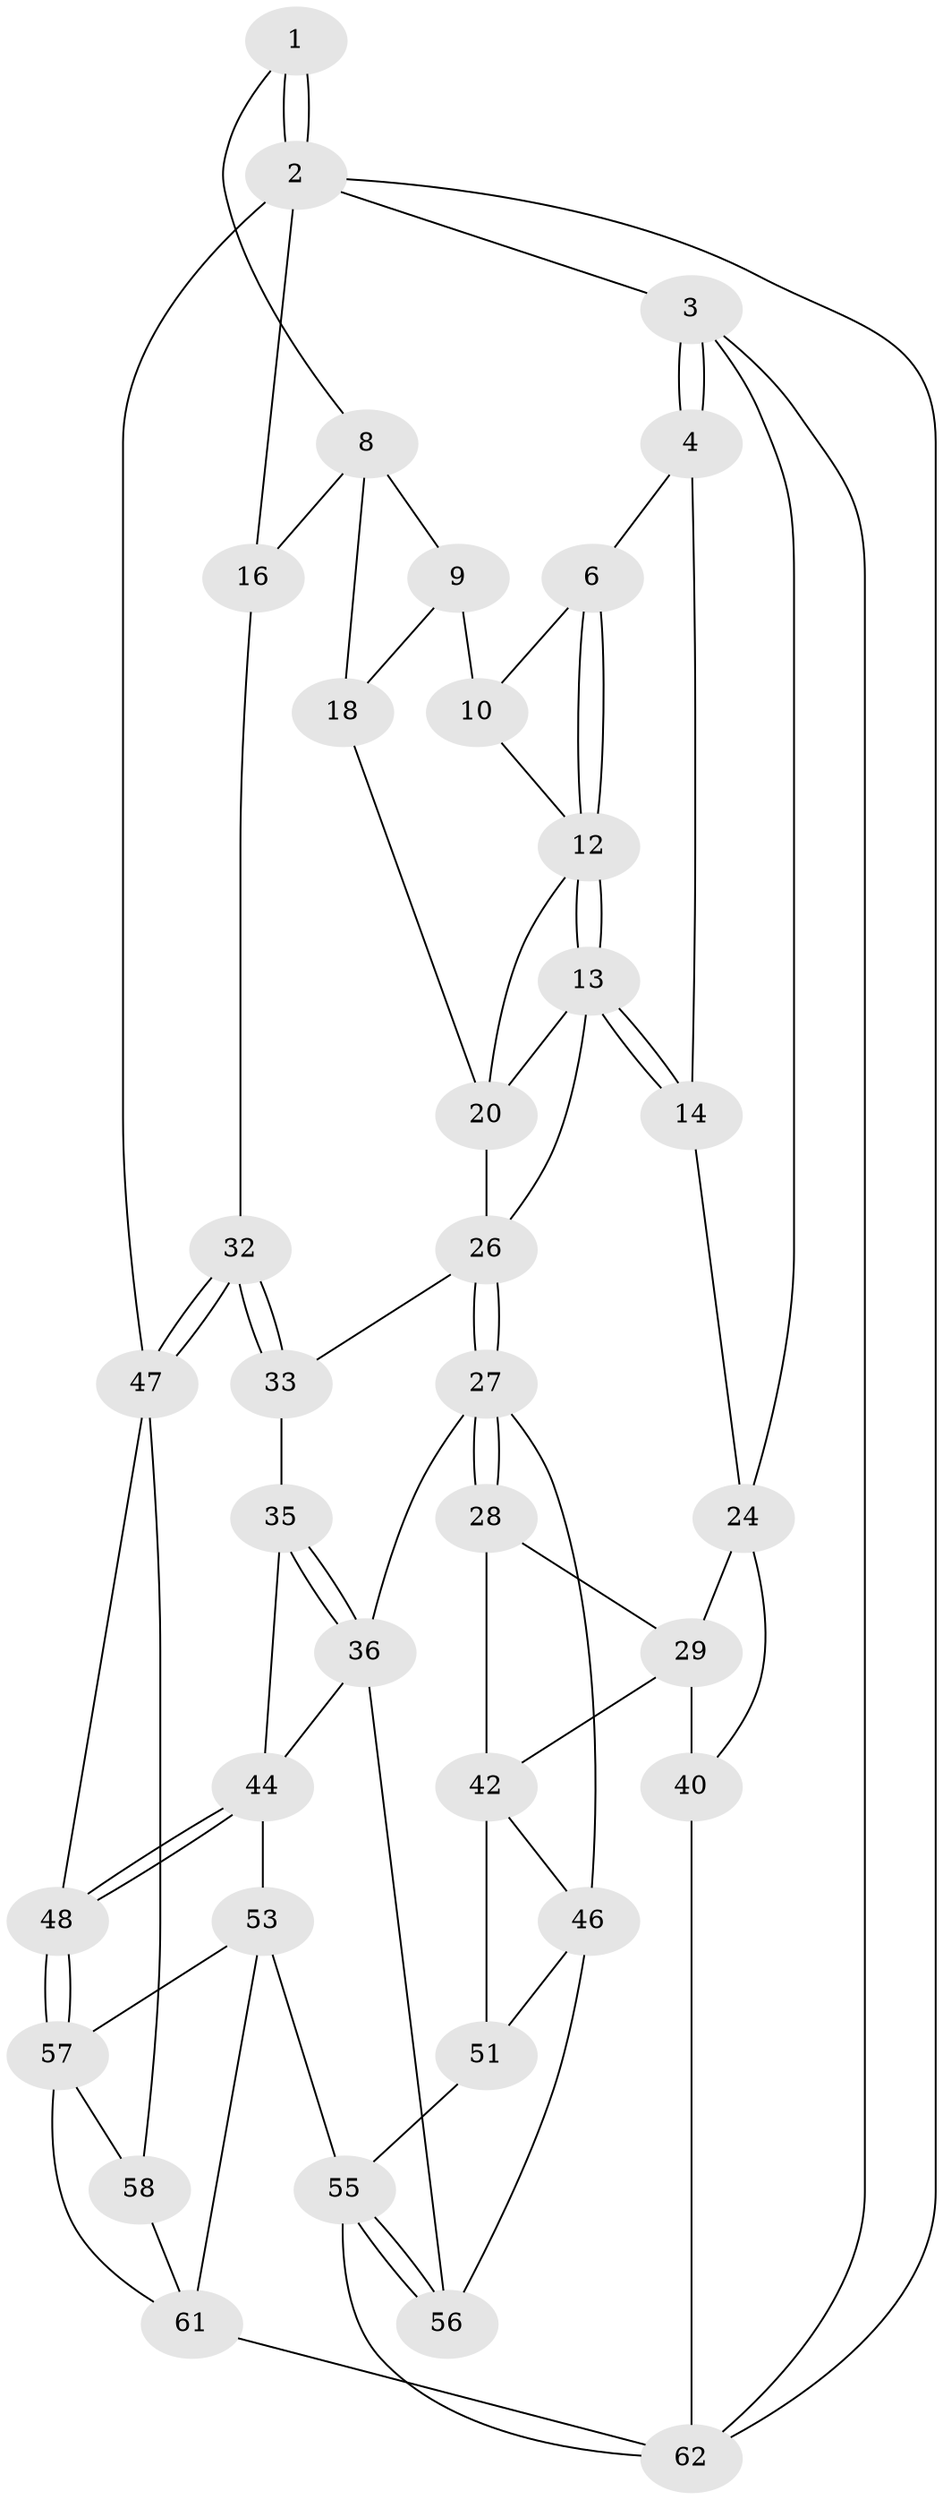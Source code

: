 // original degree distribution, {3: 0.03125, 5: 0.46875, 4: 0.265625, 6: 0.234375}
// Generated by graph-tools (version 1.1) at 2025/11/02/27/25 16:11:56]
// undirected, 37 vertices, 79 edges
graph export_dot {
graph [start="1"]
  node [color=gray90,style=filled];
  1 [pos="+0.7845034057597803+0"];
  2 [pos="+1+0",super="+49"];
  3 [pos="+0+0"];
  4 [pos="+0+0",super="+5"];
  6 [pos="+0.36950514179672556+0",super="+7"];
  8 [pos="+0.7764443751802794+0",super="+17"];
  9 [pos="+0.7398935266141287+0.04550078305151809",super="+19"];
  10 [pos="+0.6137525253358388+0.1182640730312741",super="+11"];
  12 [pos="+0.41968771089895873+0.12465165931475271",super="+15"];
  13 [pos="+0.4041944573127197+0.15694997090461307",super="+23"];
  14 [pos="+0.16801802237031863+0.1651917196201432",super="+22"];
  16 [pos="+1+0.32248817638304766",super="+31"];
  18 [pos="+0.7580854839707869+0.2434172288897522"];
  20 [pos="+0.6856651710186791+0.2947727160965401",super="+21"];
  24 [pos="+0.03130341127941965+0.32958786652480443",super="+25"];
  26 [pos="+0.39919929733671633+0.42777656625193605",super="+30"];
  27 [pos="+0.39584668777750004+0.4330221779389967",super="+38"];
  28 [pos="+0.18222120239246786+0.41113675005879113"];
  29 [pos="+0.07434875837973706+0.35605423862500174",super="+39"];
  32 [pos="+1+0.40524711147774367"];
  33 [pos="+0.990015663746714+0.4359128297523946",super="+34"];
  35 [pos="+0.710713203177658+0.5053385211312685",super="+41"];
  36 [pos="+0.6172216503223924+0.5778034433067143",super="+37"];
  40 [pos="+0+0.8474505501638211"];
  42 [pos="+0.16321558974858671+0.5701923768126701",super="+43"];
  44 [pos="+0.7853940874380584+0.6408683105047456",super="+45"];
  46 [pos="+0.22805198374950691+0.638246824499094",super="+50"];
  47 [pos="+0.8920208595264602+0.6948707254852406",super="+52"];
  48 [pos="+0.8445668944415404+0.6932940984980619"];
  51 [pos="+0.1767090481639998+0.7268500890405304"];
  53 [pos="+0.6748943194474705+0.7382500166286808",super="+54"];
  55 [pos="+0.4335149997671618+0.7262865434611321",super="+60"];
  56 [pos="+0.4322538852815765+0.7206651516118237"];
  57 [pos="+0.7799671610524609+0.7695393520853597",super="+59"];
  58 [pos="+1+1"];
  61 [pos="+0.6327020451940221+0.8707132206958642",super="+64"];
  62 [pos="+0.27995094586976943+1",super="+63"];
  1 -- 2;
  1 -- 2;
  1 -- 8;
  2 -- 3;
  2 -- 16 [weight=2];
  2 -- 47;
  2 -- 62;
  3 -- 4;
  3 -- 4;
  3 -- 62;
  3 -- 24;
  4 -- 6;
  4 -- 14 [weight=2];
  6 -- 12;
  6 -- 12;
  6 -- 10;
  8 -- 9;
  8 -- 16;
  8 -- 18;
  9 -- 10 [weight=2];
  9 -- 18;
  10 -- 12;
  12 -- 13;
  12 -- 13;
  12 -- 20;
  13 -- 14;
  13 -- 14;
  13 -- 26;
  13 -- 20;
  14 -- 24;
  16 -- 32;
  18 -- 20;
  20 -- 26;
  24 -- 29;
  24 -- 40;
  26 -- 27;
  26 -- 27;
  26 -- 33;
  27 -- 28;
  27 -- 28;
  27 -- 46;
  27 -- 36;
  28 -- 29;
  28 -- 42;
  29 -- 40;
  29 -- 42;
  32 -- 33;
  32 -- 33;
  32 -- 47;
  32 -- 47;
  33 -- 35 [weight=2];
  35 -- 36;
  35 -- 36;
  35 -- 44;
  36 -- 56;
  36 -- 44;
  40 -- 62;
  42 -- 46;
  42 -- 51;
  44 -- 48;
  44 -- 48;
  44 -- 53;
  46 -- 56;
  46 -- 51;
  47 -- 48;
  47 -- 58;
  48 -- 57;
  48 -- 57;
  51 -- 55;
  53 -- 57;
  53 -- 61;
  53 -- 55;
  55 -- 56;
  55 -- 56;
  55 -- 62;
  57 -- 58;
  57 -- 61;
  58 -- 61;
  61 -- 62;
}
